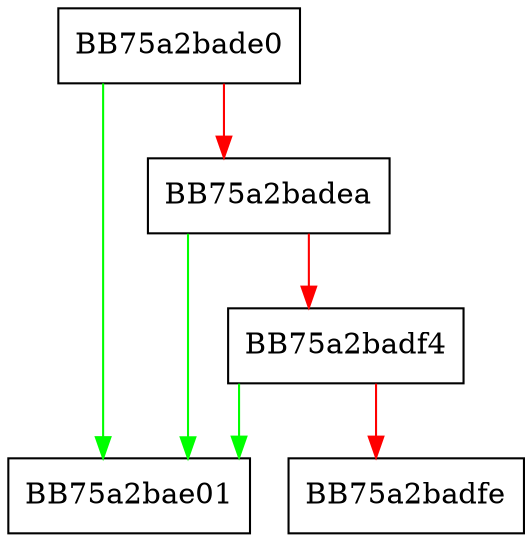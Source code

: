 digraph Is64BitImage {
  node [shape="box"];
  graph [splines=ortho];
  BB75a2bade0 -> BB75a2bae01 [color="green"];
  BB75a2bade0 -> BB75a2badea [color="red"];
  BB75a2badea -> BB75a2bae01 [color="green"];
  BB75a2badea -> BB75a2badf4 [color="red"];
  BB75a2badf4 -> BB75a2bae01 [color="green"];
  BB75a2badf4 -> BB75a2badfe [color="red"];
}